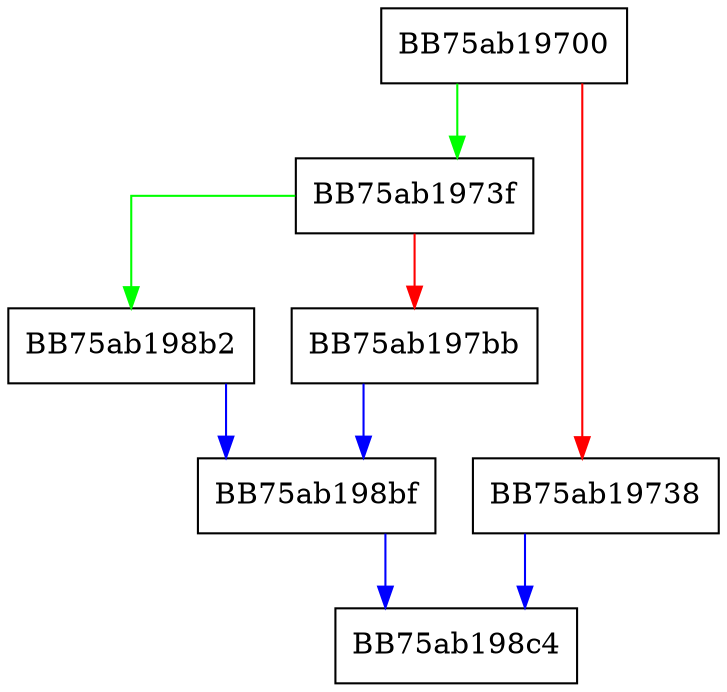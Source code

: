 digraph AtomicCounterValueEx {
  node [shape="box"];
  graph [splines=ortho];
  BB75ab19700 -> BB75ab1973f [color="green"];
  BB75ab19700 -> BB75ab19738 [color="red"];
  BB75ab19738 -> BB75ab198c4 [color="blue"];
  BB75ab1973f -> BB75ab198b2 [color="green"];
  BB75ab1973f -> BB75ab197bb [color="red"];
  BB75ab197bb -> BB75ab198bf [color="blue"];
  BB75ab198b2 -> BB75ab198bf [color="blue"];
  BB75ab198bf -> BB75ab198c4 [color="blue"];
}